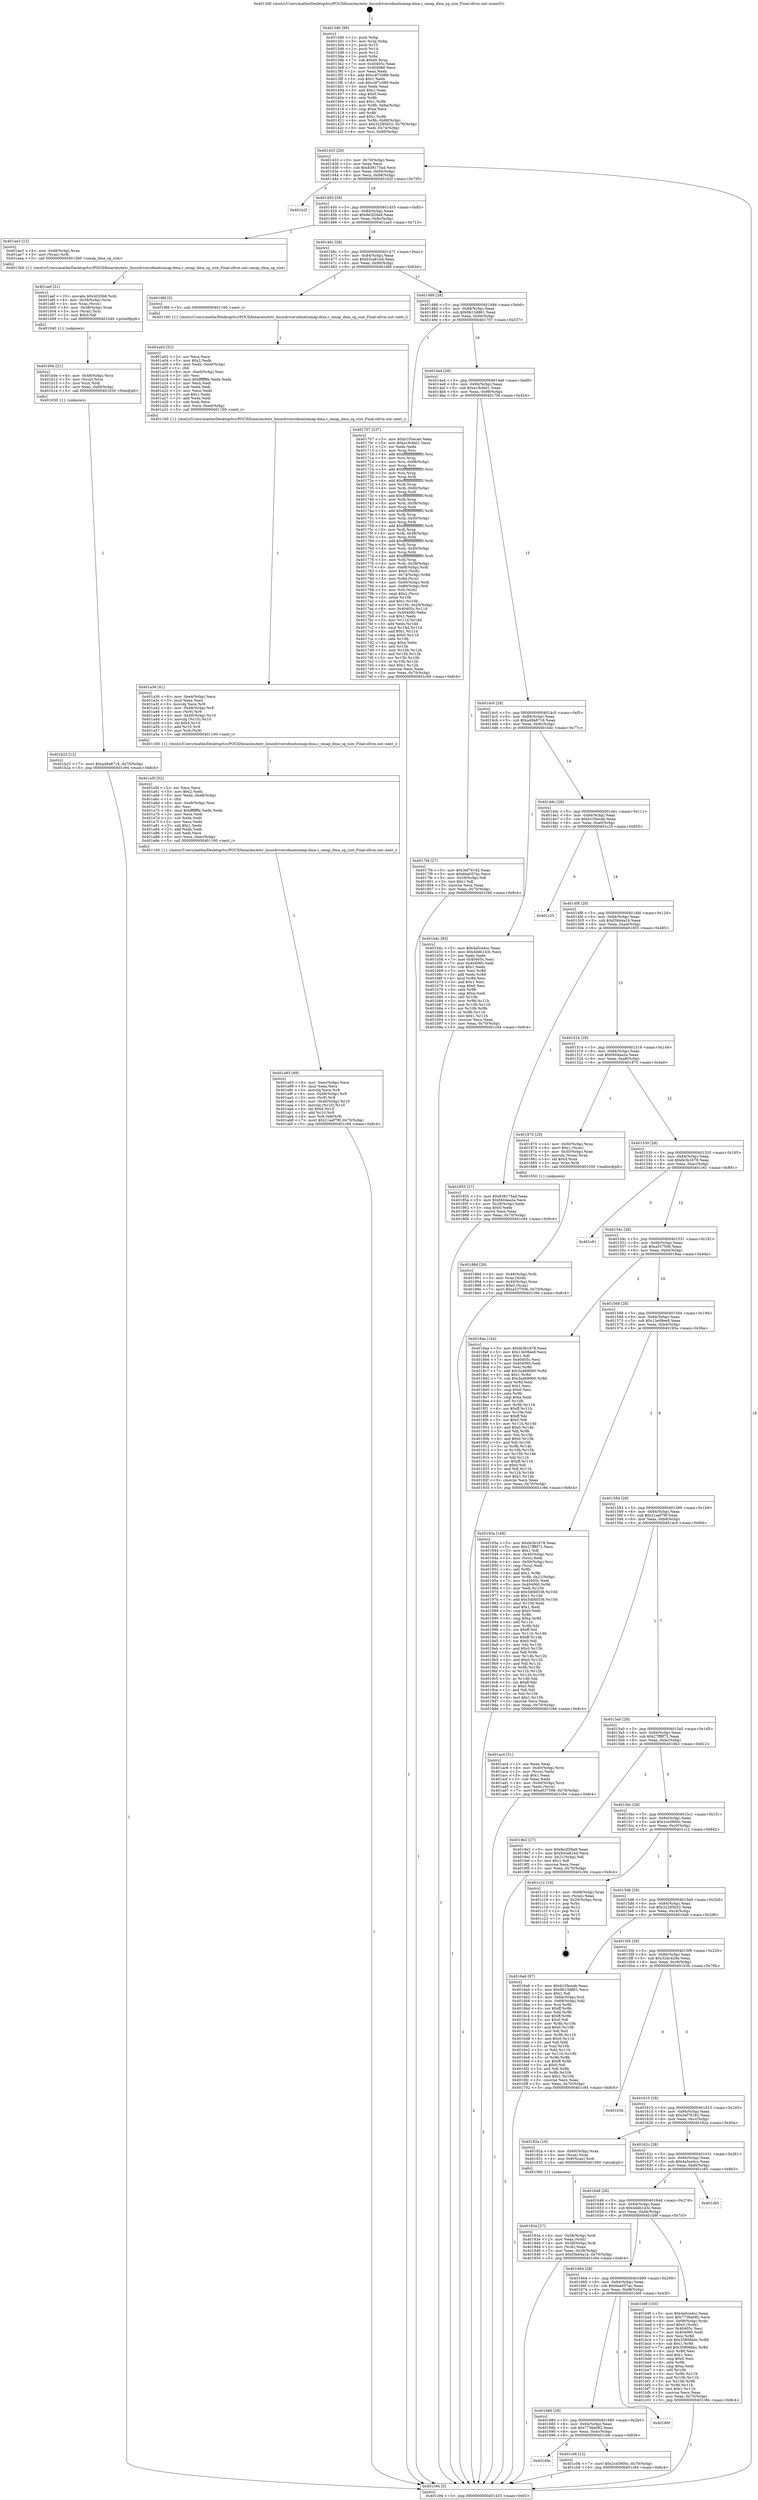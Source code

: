 digraph "0x4013d0" {
  label = "0x4013d0 (/mnt/c/Users/mathe/Desktop/tcc/POCII/binaries/extr_linuxdriversdmatiomap-dma.c_omap_dma_sg_size_Final-ollvm.out::main(0))"
  labelloc = "t"
  node[shape=record]

  Entry [label="",width=0.3,height=0.3,shape=circle,fillcolor=black,style=filled]
  "0x401433" [label="{
     0x401433 [29]\l
     | [instrs]\l
     &nbsp;&nbsp;0x401433 \<+3\>: mov -0x70(%rbp),%eax\l
     &nbsp;&nbsp;0x401436 \<+2\>: mov %eax,%ecx\l
     &nbsp;&nbsp;0x401438 \<+6\>: sub $0x838175ad,%ecx\l
     &nbsp;&nbsp;0x40143e \<+6\>: mov %eax,-0x84(%rbp)\l
     &nbsp;&nbsp;0x401444 \<+6\>: mov %ecx,-0x88(%rbp)\l
     &nbsp;&nbsp;0x40144a \<+6\>: je 0000000000401b2f \<main+0x75f\>\l
  }"]
  "0x401b2f" [label="{
     0x401b2f\l
  }", style=dashed]
  "0x401450" [label="{
     0x401450 [28]\l
     | [instrs]\l
     &nbsp;&nbsp;0x401450 \<+5\>: jmp 0000000000401455 \<main+0x85\>\l
     &nbsp;&nbsp;0x401455 \<+6\>: mov -0x84(%rbp),%eax\l
     &nbsp;&nbsp;0x40145b \<+5\>: sub $0x8e2f29a9,%eax\l
     &nbsp;&nbsp;0x401460 \<+6\>: mov %eax,-0x8c(%rbp)\l
     &nbsp;&nbsp;0x401466 \<+6\>: je 0000000000401ae3 \<main+0x713\>\l
  }"]
  Exit [label="",width=0.3,height=0.3,shape=circle,fillcolor=black,style=filled,peripheries=2]
  "0x401ae3" [label="{
     0x401ae3 [12]\l
     | [instrs]\l
     &nbsp;&nbsp;0x401ae3 \<+4\>: mov -0x48(%rbp),%rax\l
     &nbsp;&nbsp;0x401ae7 \<+3\>: mov (%rax),%rdi\l
     &nbsp;&nbsp;0x401aea \<+5\>: call 00000000004013b0 \<omap_dma_sg_size\>\l
     | [calls]\l
     &nbsp;&nbsp;0x4013b0 \{1\} (/mnt/c/Users/mathe/Desktop/tcc/POCII/binaries/extr_linuxdriversdmatiomap-dma.c_omap_dma_sg_size_Final-ollvm.out::omap_dma_sg_size)\l
  }"]
  "0x40146c" [label="{
     0x40146c [28]\l
     | [instrs]\l
     &nbsp;&nbsp;0x40146c \<+5\>: jmp 0000000000401471 \<main+0xa1\>\l
     &nbsp;&nbsp;0x401471 \<+6\>: mov -0x84(%rbp),%eax\l
     &nbsp;&nbsp;0x401477 \<+5\>: sub $0x93ca81bd,%eax\l
     &nbsp;&nbsp;0x40147c \<+6\>: mov %eax,-0x90(%rbp)\l
     &nbsp;&nbsp;0x401482 \<+6\>: je 00000000004019fd \<main+0x62d\>\l
  }"]
  "0x40169c" [label="{
     0x40169c\l
  }", style=dashed]
  "0x4019fd" [label="{
     0x4019fd [5]\l
     | [instrs]\l
     &nbsp;&nbsp;0x4019fd \<+5\>: call 0000000000401160 \<next_i\>\l
     | [calls]\l
     &nbsp;&nbsp;0x401160 \{1\} (/mnt/c/Users/mathe/Desktop/tcc/POCII/binaries/extr_linuxdriversdmatiomap-dma.c_omap_dma_sg_size_Final-ollvm.out::next_i)\l
  }"]
  "0x401488" [label="{
     0x401488 [28]\l
     | [instrs]\l
     &nbsp;&nbsp;0x401488 \<+5\>: jmp 000000000040148d \<main+0xbd\>\l
     &nbsp;&nbsp;0x40148d \<+6\>: mov -0x84(%rbp),%eax\l
     &nbsp;&nbsp;0x401493 \<+5\>: sub $0x9b13d861,%eax\l
     &nbsp;&nbsp;0x401498 \<+6\>: mov %eax,-0x94(%rbp)\l
     &nbsp;&nbsp;0x40149e \<+6\>: je 0000000000401707 \<main+0x337\>\l
  }"]
  "0x401c06" [label="{
     0x401c06 [12]\l
     | [instrs]\l
     &nbsp;&nbsp;0x401c06 \<+7\>: movl $0x2ce5900c,-0x70(%rbp)\l
     &nbsp;&nbsp;0x401c0d \<+5\>: jmp 0000000000401c94 \<main+0x8c4\>\l
  }"]
  "0x401707" [label="{
     0x401707 [237]\l
     | [instrs]\l
     &nbsp;&nbsp;0x401707 \<+5\>: mov $0xb105ecab,%eax\l
     &nbsp;&nbsp;0x40170c \<+5\>: mov $0xa19cfa01,%ecx\l
     &nbsp;&nbsp;0x401711 \<+2\>: xor %edx,%edx\l
     &nbsp;&nbsp;0x401713 \<+3\>: mov %rsp,%rsi\l
     &nbsp;&nbsp;0x401716 \<+4\>: add $0xfffffffffffffff0,%rsi\l
     &nbsp;&nbsp;0x40171a \<+3\>: mov %rsi,%rsp\l
     &nbsp;&nbsp;0x40171d \<+4\>: mov %rsi,-0x68(%rbp)\l
     &nbsp;&nbsp;0x401721 \<+3\>: mov %rsp,%rsi\l
     &nbsp;&nbsp;0x401724 \<+4\>: add $0xfffffffffffffff0,%rsi\l
     &nbsp;&nbsp;0x401728 \<+3\>: mov %rsi,%rsp\l
     &nbsp;&nbsp;0x40172b \<+3\>: mov %rsp,%rdi\l
     &nbsp;&nbsp;0x40172e \<+4\>: add $0xfffffffffffffff0,%rdi\l
     &nbsp;&nbsp;0x401732 \<+3\>: mov %rdi,%rsp\l
     &nbsp;&nbsp;0x401735 \<+4\>: mov %rdi,-0x60(%rbp)\l
     &nbsp;&nbsp;0x401739 \<+3\>: mov %rsp,%rdi\l
     &nbsp;&nbsp;0x40173c \<+4\>: add $0xfffffffffffffff0,%rdi\l
     &nbsp;&nbsp;0x401740 \<+3\>: mov %rdi,%rsp\l
     &nbsp;&nbsp;0x401743 \<+4\>: mov %rdi,-0x58(%rbp)\l
     &nbsp;&nbsp;0x401747 \<+3\>: mov %rsp,%rdi\l
     &nbsp;&nbsp;0x40174a \<+4\>: add $0xfffffffffffffff0,%rdi\l
     &nbsp;&nbsp;0x40174e \<+3\>: mov %rdi,%rsp\l
     &nbsp;&nbsp;0x401751 \<+4\>: mov %rdi,-0x50(%rbp)\l
     &nbsp;&nbsp;0x401755 \<+3\>: mov %rsp,%rdi\l
     &nbsp;&nbsp;0x401758 \<+4\>: add $0xfffffffffffffff0,%rdi\l
     &nbsp;&nbsp;0x40175c \<+3\>: mov %rdi,%rsp\l
     &nbsp;&nbsp;0x40175f \<+4\>: mov %rdi,-0x48(%rbp)\l
     &nbsp;&nbsp;0x401763 \<+3\>: mov %rsp,%rdi\l
     &nbsp;&nbsp;0x401766 \<+4\>: add $0xfffffffffffffff0,%rdi\l
     &nbsp;&nbsp;0x40176a \<+3\>: mov %rdi,%rsp\l
     &nbsp;&nbsp;0x40176d \<+4\>: mov %rdi,-0x40(%rbp)\l
     &nbsp;&nbsp;0x401771 \<+3\>: mov %rsp,%rdi\l
     &nbsp;&nbsp;0x401774 \<+4\>: add $0xfffffffffffffff0,%rdi\l
     &nbsp;&nbsp;0x401778 \<+3\>: mov %rdi,%rsp\l
     &nbsp;&nbsp;0x40177b \<+4\>: mov %rdi,-0x38(%rbp)\l
     &nbsp;&nbsp;0x40177f \<+4\>: mov -0x68(%rbp),%rdi\l
     &nbsp;&nbsp;0x401783 \<+6\>: movl $0x0,(%rdi)\l
     &nbsp;&nbsp;0x401789 \<+4\>: mov -0x74(%rbp),%r8d\l
     &nbsp;&nbsp;0x40178d \<+3\>: mov %r8d,(%rsi)\l
     &nbsp;&nbsp;0x401790 \<+4\>: mov -0x60(%rbp),%rdi\l
     &nbsp;&nbsp;0x401794 \<+4\>: mov -0x80(%rbp),%r9\l
     &nbsp;&nbsp;0x401798 \<+3\>: mov %r9,(%rdi)\l
     &nbsp;&nbsp;0x40179b \<+3\>: cmpl $0x2,(%rsi)\l
     &nbsp;&nbsp;0x40179e \<+4\>: setne %r10b\l
     &nbsp;&nbsp;0x4017a2 \<+4\>: and $0x1,%r10b\l
     &nbsp;&nbsp;0x4017a6 \<+4\>: mov %r10b,-0x29(%rbp)\l
     &nbsp;&nbsp;0x4017aa \<+8\>: mov 0x40405c,%r11d\l
     &nbsp;&nbsp;0x4017b2 \<+7\>: mov 0x404060,%ebx\l
     &nbsp;&nbsp;0x4017b9 \<+3\>: sub $0x1,%edx\l
     &nbsp;&nbsp;0x4017bc \<+3\>: mov %r11d,%r14d\l
     &nbsp;&nbsp;0x4017bf \<+3\>: add %edx,%r14d\l
     &nbsp;&nbsp;0x4017c2 \<+4\>: imul %r14d,%r11d\l
     &nbsp;&nbsp;0x4017c6 \<+4\>: and $0x1,%r11d\l
     &nbsp;&nbsp;0x4017ca \<+4\>: cmp $0x0,%r11d\l
     &nbsp;&nbsp;0x4017ce \<+4\>: sete %r10b\l
     &nbsp;&nbsp;0x4017d2 \<+3\>: cmp $0xa,%ebx\l
     &nbsp;&nbsp;0x4017d5 \<+4\>: setl %r15b\l
     &nbsp;&nbsp;0x4017d9 \<+3\>: mov %r10b,%r12b\l
     &nbsp;&nbsp;0x4017dc \<+3\>: and %r15b,%r12b\l
     &nbsp;&nbsp;0x4017df \<+3\>: xor %r15b,%r10b\l
     &nbsp;&nbsp;0x4017e2 \<+3\>: or %r10b,%r12b\l
     &nbsp;&nbsp;0x4017e5 \<+4\>: test $0x1,%r12b\l
     &nbsp;&nbsp;0x4017e9 \<+3\>: cmovne %ecx,%eax\l
     &nbsp;&nbsp;0x4017ec \<+3\>: mov %eax,-0x70(%rbp)\l
     &nbsp;&nbsp;0x4017ef \<+5\>: jmp 0000000000401c94 \<main+0x8c4\>\l
  }"]
  "0x4014a4" [label="{
     0x4014a4 [28]\l
     | [instrs]\l
     &nbsp;&nbsp;0x4014a4 \<+5\>: jmp 00000000004014a9 \<main+0xd9\>\l
     &nbsp;&nbsp;0x4014a9 \<+6\>: mov -0x84(%rbp),%eax\l
     &nbsp;&nbsp;0x4014af \<+5\>: sub $0xa19cfa01,%eax\l
     &nbsp;&nbsp;0x4014b4 \<+6\>: mov %eax,-0x98(%rbp)\l
     &nbsp;&nbsp;0x4014ba \<+6\>: je 00000000004017f4 \<main+0x424\>\l
  }"]
  "0x401680" [label="{
     0x401680 [28]\l
     | [instrs]\l
     &nbsp;&nbsp;0x401680 \<+5\>: jmp 0000000000401685 \<main+0x2b5\>\l
     &nbsp;&nbsp;0x401685 \<+6\>: mov -0x84(%rbp),%eax\l
     &nbsp;&nbsp;0x40168b \<+5\>: sub $0x7736a082,%eax\l
     &nbsp;&nbsp;0x401690 \<+6\>: mov %eax,-0xdc(%rbp)\l
     &nbsp;&nbsp;0x401696 \<+6\>: je 0000000000401c06 \<main+0x836\>\l
  }"]
  "0x4017f4" [label="{
     0x4017f4 [27]\l
     | [instrs]\l
     &nbsp;&nbsp;0x4017f4 \<+5\>: mov $0x3ef76182,%eax\l
     &nbsp;&nbsp;0x4017f9 \<+5\>: mov $0x6ea057ac,%ecx\l
     &nbsp;&nbsp;0x4017fe \<+3\>: mov -0x29(%rbp),%dl\l
     &nbsp;&nbsp;0x401801 \<+3\>: test $0x1,%dl\l
     &nbsp;&nbsp;0x401804 \<+3\>: cmovne %ecx,%eax\l
     &nbsp;&nbsp;0x401807 \<+3\>: mov %eax,-0x70(%rbp)\l
     &nbsp;&nbsp;0x40180a \<+5\>: jmp 0000000000401c94 \<main+0x8c4\>\l
  }"]
  "0x4014c0" [label="{
     0x4014c0 [28]\l
     | [instrs]\l
     &nbsp;&nbsp;0x4014c0 \<+5\>: jmp 00000000004014c5 \<main+0xf5\>\l
     &nbsp;&nbsp;0x4014c5 \<+6\>: mov -0x84(%rbp),%eax\l
     &nbsp;&nbsp;0x4014cb \<+5\>: sub $0xa49a8716,%eax\l
     &nbsp;&nbsp;0x4014d0 \<+6\>: mov %eax,-0x9c(%rbp)\l
     &nbsp;&nbsp;0x4014d6 \<+6\>: je 0000000000401b4c \<main+0x77c\>\l
  }"]
  "0x40180f" [label="{
     0x40180f\l
  }", style=dashed]
  "0x401b4c" [label="{
     0x401b4c [83]\l
     | [instrs]\l
     &nbsp;&nbsp;0x401b4c \<+5\>: mov $0x4a5ce4cc,%eax\l
     &nbsp;&nbsp;0x401b51 \<+5\>: mov $0x4ddb143c,%ecx\l
     &nbsp;&nbsp;0x401b56 \<+2\>: xor %edx,%edx\l
     &nbsp;&nbsp;0x401b58 \<+7\>: mov 0x40405c,%esi\l
     &nbsp;&nbsp;0x401b5f \<+7\>: mov 0x404060,%edi\l
     &nbsp;&nbsp;0x401b66 \<+3\>: sub $0x1,%edx\l
     &nbsp;&nbsp;0x401b69 \<+3\>: mov %esi,%r8d\l
     &nbsp;&nbsp;0x401b6c \<+3\>: add %edx,%r8d\l
     &nbsp;&nbsp;0x401b6f \<+4\>: imul %r8d,%esi\l
     &nbsp;&nbsp;0x401b73 \<+3\>: and $0x1,%esi\l
     &nbsp;&nbsp;0x401b76 \<+3\>: cmp $0x0,%esi\l
     &nbsp;&nbsp;0x401b79 \<+4\>: sete %r9b\l
     &nbsp;&nbsp;0x401b7d \<+3\>: cmp $0xa,%edi\l
     &nbsp;&nbsp;0x401b80 \<+4\>: setl %r10b\l
     &nbsp;&nbsp;0x401b84 \<+3\>: mov %r9b,%r11b\l
     &nbsp;&nbsp;0x401b87 \<+3\>: and %r10b,%r11b\l
     &nbsp;&nbsp;0x401b8a \<+3\>: xor %r10b,%r9b\l
     &nbsp;&nbsp;0x401b8d \<+3\>: or %r9b,%r11b\l
     &nbsp;&nbsp;0x401b90 \<+4\>: test $0x1,%r11b\l
     &nbsp;&nbsp;0x401b94 \<+3\>: cmovne %ecx,%eax\l
     &nbsp;&nbsp;0x401b97 \<+3\>: mov %eax,-0x70(%rbp)\l
     &nbsp;&nbsp;0x401b9a \<+5\>: jmp 0000000000401c94 \<main+0x8c4\>\l
  }"]
  "0x4014dc" [label="{
     0x4014dc [28]\l
     | [instrs]\l
     &nbsp;&nbsp;0x4014dc \<+5\>: jmp 00000000004014e1 \<main+0x111\>\l
     &nbsp;&nbsp;0x4014e1 \<+6\>: mov -0x84(%rbp),%eax\l
     &nbsp;&nbsp;0x4014e7 \<+5\>: sub $0xb105ecab,%eax\l
     &nbsp;&nbsp;0x4014ec \<+6\>: mov %eax,-0xa0(%rbp)\l
     &nbsp;&nbsp;0x4014f2 \<+6\>: je 0000000000401c25 \<main+0x855\>\l
  }"]
  "0x401664" [label="{
     0x401664 [28]\l
     | [instrs]\l
     &nbsp;&nbsp;0x401664 \<+5\>: jmp 0000000000401669 \<main+0x299\>\l
     &nbsp;&nbsp;0x401669 \<+6\>: mov -0x84(%rbp),%eax\l
     &nbsp;&nbsp;0x40166f \<+5\>: sub $0x6ea057ac,%eax\l
     &nbsp;&nbsp;0x401674 \<+6\>: mov %eax,-0xd8(%rbp)\l
     &nbsp;&nbsp;0x40167a \<+6\>: je 000000000040180f \<main+0x43f\>\l
  }"]
  "0x401c25" [label="{
     0x401c25\l
  }", style=dashed]
  "0x4014f8" [label="{
     0x4014f8 [28]\l
     | [instrs]\l
     &nbsp;&nbsp;0x4014f8 \<+5\>: jmp 00000000004014fd \<main+0x12d\>\l
     &nbsp;&nbsp;0x4014fd \<+6\>: mov -0x84(%rbp),%eax\l
     &nbsp;&nbsp;0x401503 \<+5\>: sub $0xf3bb4a1b,%eax\l
     &nbsp;&nbsp;0x401508 \<+6\>: mov %eax,-0xa4(%rbp)\l
     &nbsp;&nbsp;0x40150e \<+6\>: je 0000000000401855 \<main+0x485\>\l
  }"]
  "0x401b9f" [label="{
     0x401b9f [103]\l
     | [instrs]\l
     &nbsp;&nbsp;0x401b9f \<+5\>: mov $0x4a5ce4cc,%eax\l
     &nbsp;&nbsp;0x401ba4 \<+5\>: mov $0x7736a082,%ecx\l
     &nbsp;&nbsp;0x401ba9 \<+4\>: mov -0x68(%rbp),%rdx\l
     &nbsp;&nbsp;0x401bad \<+6\>: movl $0x0,(%rdx)\l
     &nbsp;&nbsp;0x401bb3 \<+7\>: mov 0x40405c,%esi\l
     &nbsp;&nbsp;0x401bba \<+7\>: mov 0x404060,%edi\l
     &nbsp;&nbsp;0x401bc1 \<+3\>: mov %esi,%r8d\l
     &nbsp;&nbsp;0x401bc4 \<+7\>: sub $0x35806bbc,%r8d\l
     &nbsp;&nbsp;0x401bcb \<+4\>: sub $0x1,%r8d\l
     &nbsp;&nbsp;0x401bcf \<+7\>: add $0x35806bbc,%r8d\l
     &nbsp;&nbsp;0x401bd6 \<+4\>: imul %r8d,%esi\l
     &nbsp;&nbsp;0x401bda \<+3\>: and $0x1,%esi\l
     &nbsp;&nbsp;0x401bdd \<+3\>: cmp $0x0,%esi\l
     &nbsp;&nbsp;0x401be0 \<+4\>: sete %r9b\l
     &nbsp;&nbsp;0x401be4 \<+3\>: cmp $0xa,%edi\l
     &nbsp;&nbsp;0x401be7 \<+4\>: setl %r10b\l
     &nbsp;&nbsp;0x401beb \<+3\>: mov %r9b,%r11b\l
     &nbsp;&nbsp;0x401bee \<+3\>: and %r10b,%r11b\l
     &nbsp;&nbsp;0x401bf1 \<+3\>: xor %r10b,%r9b\l
     &nbsp;&nbsp;0x401bf4 \<+3\>: or %r9b,%r11b\l
     &nbsp;&nbsp;0x401bf7 \<+4\>: test $0x1,%r11b\l
     &nbsp;&nbsp;0x401bfb \<+3\>: cmovne %ecx,%eax\l
     &nbsp;&nbsp;0x401bfe \<+3\>: mov %eax,-0x70(%rbp)\l
     &nbsp;&nbsp;0x401c01 \<+5\>: jmp 0000000000401c94 \<main+0x8c4\>\l
  }"]
  "0x401855" [label="{
     0x401855 [27]\l
     | [instrs]\l
     &nbsp;&nbsp;0x401855 \<+5\>: mov $0x838175ad,%eax\l
     &nbsp;&nbsp;0x40185a \<+5\>: mov $0xf404ea2a,%ecx\l
     &nbsp;&nbsp;0x40185f \<+3\>: mov -0x28(%rbp),%edx\l
     &nbsp;&nbsp;0x401862 \<+3\>: cmp $0x0,%edx\l
     &nbsp;&nbsp;0x401865 \<+3\>: cmove %ecx,%eax\l
     &nbsp;&nbsp;0x401868 \<+3\>: mov %eax,-0x70(%rbp)\l
     &nbsp;&nbsp;0x40186b \<+5\>: jmp 0000000000401c94 \<main+0x8c4\>\l
  }"]
  "0x401514" [label="{
     0x401514 [28]\l
     | [instrs]\l
     &nbsp;&nbsp;0x401514 \<+5\>: jmp 0000000000401519 \<main+0x149\>\l
     &nbsp;&nbsp;0x401519 \<+6\>: mov -0x84(%rbp),%eax\l
     &nbsp;&nbsp;0x40151f \<+5\>: sub $0xf404ea2a,%eax\l
     &nbsp;&nbsp;0x401524 \<+6\>: mov %eax,-0xa8(%rbp)\l
     &nbsp;&nbsp;0x40152a \<+6\>: je 0000000000401870 \<main+0x4a0\>\l
  }"]
  "0x401648" [label="{
     0x401648 [28]\l
     | [instrs]\l
     &nbsp;&nbsp;0x401648 \<+5\>: jmp 000000000040164d \<main+0x27d\>\l
     &nbsp;&nbsp;0x40164d \<+6\>: mov -0x84(%rbp),%eax\l
     &nbsp;&nbsp;0x401653 \<+5\>: sub $0x4ddb143c,%eax\l
     &nbsp;&nbsp;0x401658 \<+6\>: mov %eax,-0xd4(%rbp)\l
     &nbsp;&nbsp;0x40165e \<+6\>: je 0000000000401b9f \<main+0x7cf\>\l
  }"]
  "0x401870" [label="{
     0x401870 [29]\l
     | [instrs]\l
     &nbsp;&nbsp;0x401870 \<+4\>: mov -0x50(%rbp),%rax\l
     &nbsp;&nbsp;0x401874 \<+6\>: movl $0x1,(%rax)\l
     &nbsp;&nbsp;0x40187a \<+4\>: mov -0x50(%rbp),%rax\l
     &nbsp;&nbsp;0x40187e \<+3\>: movslq (%rax),%rax\l
     &nbsp;&nbsp;0x401881 \<+4\>: shl $0x4,%rax\l
     &nbsp;&nbsp;0x401885 \<+3\>: mov %rax,%rdi\l
     &nbsp;&nbsp;0x401888 \<+5\>: call 0000000000401050 \<malloc@plt\>\l
     | [calls]\l
     &nbsp;&nbsp;0x401050 \{1\} (unknown)\l
  }"]
  "0x401530" [label="{
     0x401530 [28]\l
     | [instrs]\l
     &nbsp;&nbsp;0x401530 \<+5\>: jmp 0000000000401535 \<main+0x165\>\l
     &nbsp;&nbsp;0x401535 \<+6\>: mov -0x84(%rbp),%eax\l
     &nbsp;&nbsp;0x40153b \<+5\>: sub $0xfe3b1678,%eax\l
     &nbsp;&nbsp;0x401540 \<+6\>: mov %eax,-0xac(%rbp)\l
     &nbsp;&nbsp;0x401546 \<+6\>: je 0000000000401c61 \<main+0x891\>\l
  }"]
  "0x401c83" [label="{
     0x401c83\l
  }", style=dashed]
  "0x401c61" [label="{
     0x401c61\l
  }", style=dashed]
  "0x40154c" [label="{
     0x40154c [28]\l
     | [instrs]\l
     &nbsp;&nbsp;0x40154c \<+5\>: jmp 0000000000401551 \<main+0x181\>\l
     &nbsp;&nbsp;0x401551 \<+6\>: mov -0x84(%rbp),%eax\l
     &nbsp;&nbsp;0x401557 \<+5\>: sub $0xa537506,%eax\l
     &nbsp;&nbsp;0x40155c \<+6\>: mov %eax,-0xb0(%rbp)\l
     &nbsp;&nbsp;0x401562 \<+6\>: je 00000000004018aa \<main+0x4da\>\l
  }"]
  "0x401b23" [label="{
     0x401b23 [12]\l
     | [instrs]\l
     &nbsp;&nbsp;0x401b23 \<+7\>: movl $0xa49a8716,-0x70(%rbp)\l
     &nbsp;&nbsp;0x401b2a \<+5\>: jmp 0000000000401c94 \<main+0x8c4\>\l
  }"]
  "0x4018aa" [label="{
     0x4018aa [144]\l
     | [instrs]\l
     &nbsp;&nbsp;0x4018aa \<+5\>: mov $0xfe3b1678,%eax\l
     &nbsp;&nbsp;0x4018af \<+5\>: mov $0x13e08ee8,%ecx\l
     &nbsp;&nbsp;0x4018b4 \<+2\>: mov $0x1,%dl\l
     &nbsp;&nbsp;0x4018b6 \<+7\>: mov 0x40405c,%esi\l
     &nbsp;&nbsp;0x4018bd \<+7\>: mov 0x404060,%edi\l
     &nbsp;&nbsp;0x4018c4 \<+3\>: mov %esi,%r8d\l
     &nbsp;&nbsp;0x4018c7 \<+7\>: add $0x3a469060,%r8d\l
     &nbsp;&nbsp;0x4018ce \<+4\>: sub $0x1,%r8d\l
     &nbsp;&nbsp;0x4018d2 \<+7\>: sub $0x3a469060,%r8d\l
     &nbsp;&nbsp;0x4018d9 \<+4\>: imul %r8d,%esi\l
     &nbsp;&nbsp;0x4018dd \<+3\>: and $0x1,%esi\l
     &nbsp;&nbsp;0x4018e0 \<+3\>: cmp $0x0,%esi\l
     &nbsp;&nbsp;0x4018e3 \<+4\>: sete %r9b\l
     &nbsp;&nbsp;0x4018e7 \<+3\>: cmp $0xa,%edi\l
     &nbsp;&nbsp;0x4018ea \<+4\>: setl %r10b\l
     &nbsp;&nbsp;0x4018ee \<+3\>: mov %r9b,%r11b\l
     &nbsp;&nbsp;0x4018f1 \<+4\>: xor $0xff,%r11b\l
     &nbsp;&nbsp;0x4018f5 \<+3\>: mov %r10b,%bl\l
     &nbsp;&nbsp;0x4018f8 \<+3\>: xor $0xff,%bl\l
     &nbsp;&nbsp;0x4018fb \<+3\>: xor $0x0,%dl\l
     &nbsp;&nbsp;0x4018fe \<+3\>: mov %r11b,%r14b\l
     &nbsp;&nbsp;0x401901 \<+4\>: and $0x0,%r14b\l
     &nbsp;&nbsp;0x401905 \<+3\>: and %dl,%r9b\l
     &nbsp;&nbsp;0x401908 \<+3\>: mov %bl,%r15b\l
     &nbsp;&nbsp;0x40190b \<+4\>: and $0x0,%r15b\l
     &nbsp;&nbsp;0x40190f \<+3\>: and %dl,%r10b\l
     &nbsp;&nbsp;0x401912 \<+3\>: or %r9b,%r14b\l
     &nbsp;&nbsp;0x401915 \<+3\>: or %r10b,%r15b\l
     &nbsp;&nbsp;0x401918 \<+3\>: xor %r15b,%r14b\l
     &nbsp;&nbsp;0x40191b \<+3\>: or %bl,%r11b\l
     &nbsp;&nbsp;0x40191e \<+4\>: xor $0xff,%r11b\l
     &nbsp;&nbsp;0x401922 \<+3\>: or $0x0,%dl\l
     &nbsp;&nbsp;0x401925 \<+3\>: and %dl,%r11b\l
     &nbsp;&nbsp;0x401928 \<+3\>: or %r11b,%r14b\l
     &nbsp;&nbsp;0x40192b \<+4\>: test $0x1,%r14b\l
     &nbsp;&nbsp;0x40192f \<+3\>: cmovne %ecx,%eax\l
     &nbsp;&nbsp;0x401932 \<+3\>: mov %eax,-0x70(%rbp)\l
     &nbsp;&nbsp;0x401935 \<+5\>: jmp 0000000000401c94 \<main+0x8c4\>\l
  }"]
  "0x401568" [label="{
     0x401568 [28]\l
     | [instrs]\l
     &nbsp;&nbsp;0x401568 \<+5\>: jmp 000000000040156d \<main+0x19d\>\l
     &nbsp;&nbsp;0x40156d \<+6\>: mov -0x84(%rbp),%eax\l
     &nbsp;&nbsp;0x401573 \<+5\>: sub $0x13e08ee8,%eax\l
     &nbsp;&nbsp;0x401578 \<+6\>: mov %eax,-0xb4(%rbp)\l
     &nbsp;&nbsp;0x40157e \<+6\>: je 000000000040193a \<main+0x56a\>\l
  }"]
  "0x401b0e" [label="{
     0x401b0e [21]\l
     | [instrs]\l
     &nbsp;&nbsp;0x401b0e \<+4\>: mov -0x48(%rbp),%rcx\l
     &nbsp;&nbsp;0x401b12 \<+3\>: mov (%rcx),%rcx\l
     &nbsp;&nbsp;0x401b15 \<+3\>: mov %rcx,%rdi\l
     &nbsp;&nbsp;0x401b18 \<+6\>: mov %eax,-0xf0(%rbp)\l
     &nbsp;&nbsp;0x401b1e \<+5\>: call 0000000000401030 \<free@plt\>\l
     | [calls]\l
     &nbsp;&nbsp;0x401030 \{1\} (unknown)\l
  }"]
  "0x40193a" [label="{
     0x40193a [168]\l
     | [instrs]\l
     &nbsp;&nbsp;0x40193a \<+5\>: mov $0xfe3b1678,%eax\l
     &nbsp;&nbsp;0x40193f \<+5\>: mov $0x27ff8f72,%ecx\l
     &nbsp;&nbsp;0x401944 \<+2\>: mov $0x1,%dl\l
     &nbsp;&nbsp;0x401946 \<+4\>: mov -0x40(%rbp),%rsi\l
     &nbsp;&nbsp;0x40194a \<+2\>: mov (%rsi),%edi\l
     &nbsp;&nbsp;0x40194c \<+4\>: mov -0x50(%rbp),%rsi\l
     &nbsp;&nbsp;0x401950 \<+2\>: cmp (%rsi),%edi\l
     &nbsp;&nbsp;0x401952 \<+4\>: setl %r8b\l
     &nbsp;&nbsp;0x401956 \<+4\>: and $0x1,%r8b\l
     &nbsp;&nbsp;0x40195a \<+4\>: mov %r8b,-0x21(%rbp)\l
     &nbsp;&nbsp;0x40195e \<+7\>: mov 0x40405c,%edi\l
     &nbsp;&nbsp;0x401965 \<+8\>: mov 0x404060,%r9d\l
     &nbsp;&nbsp;0x40196d \<+3\>: mov %edi,%r10d\l
     &nbsp;&nbsp;0x401970 \<+7\>: sub $0x5d0bf336,%r10d\l
     &nbsp;&nbsp;0x401977 \<+4\>: sub $0x1,%r10d\l
     &nbsp;&nbsp;0x40197b \<+7\>: add $0x5d0bf336,%r10d\l
     &nbsp;&nbsp;0x401982 \<+4\>: imul %r10d,%edi\l
     &nbsp;&nbsp;0x401986 \<+3\>: and $0x1,%edi\l
     &nbsp;&nbsp;0x401989 \<+3\>: cmp $0x0,%edi\l
     &nbsp;&nbsp;0x40198c \<+4\>: sete %r8b\l
     &nbsp;&nbsp;0x401990 \<+4\>: cmp $0xa,%r9d\l
     &nbsp;&nbsp;0x401994 \<+4\>: setl %r11b\l
     &nbsp;&nbsp;0x401998 \<+3\>: mov %r8b,%bl\l
     &nbsp;&nbsp;0x40199b \<+3\>: xor $0xff,%bl\l
     &nbsp;&nbsp;0x40199e \<+3\>: mov %r11b,%r14b\l
     &nbsp;&nbsp;0x4019a1 \<+4\>: xor $0xff,%r14b\l
     &nbsp;&nbsp;0x4019a5 \<+3\>: xor $0x0,%dl\l
     &nbsp;&nbsp;0x4019a8 \<+3\>: mov %bl,%r15b\l
     &nbsp;&nbsp;0x4019ab \<+4\>: and $0x0,%r15b\l
     &nbsp;&nbsp;0x4019af \<+3\>: and %dl,%r8b\l
     &nbsp;&nbsp;0x4019b2 \<+3\>: mov %r14b,%r12b\l
     &nbsp;&nbsp;0x4019b5 \<+4\>: and $0x0,%r12b\l
     &nbsp;&nbsp;0x4019b9 \<+3\>: and %dl,%r11b\l
     &nbsp;&nbsp;0x4019bc \<+3\>: or %r8b,%r15b\l
     &nbsp;&nbsp;0x4019bf \<+3\>: or %r11b,%r12b\l
     &nbsp;&nbsp;0x4019c2 \<+3\>: xor %r12b,%r15b\l
     &nbsp;&nbsp;0x4019c5 \<+3\>: or %r14b,%bl\l
     &nbsp;&nbsp;0x4019c8 \<+3\>: xor $0xff,%bl\l
     &nbsp;&nbsp;0x4019cb \<+3\>: or $0x0,%dl\l
     &nbsp;&nbsp;0x4019ce \<+2\>: and %dl,%bl\l
     &nbsp;&nbsp;0x4019d0 \<+3\>: or %bl,%r15b\l
     &nbsp;&nbsp;0x4019d3 \<+4\>: test $0x1,%r15b\l
     &nbsp;&nbsp;0x4019d7 \<+3\>: cmovne %ecx,%eax\l
     &nbsp;&nbsp;0x4019da \<+3\>: mov %eax,-0x70(%rbp)\l
     &nbsp;&nbsp;0x4019dd \<+5\>: jmp 0000000000401c94 \<main+0x8c4\>\l
  }"]
  "0x401584" [label="{
     0x401584 [28]\l
     | [instrs]\l
     &nbsp;&nbsp;0x401584 \<+5\>: jmp 0000000000401589 \<main+0x1b9\>\l
     &nbsp;&nbsp;0x401589 \<+6\>: mov -0x84(%rbp),%eax\l
     &nbsp;&nbsp;0x40158f \<+5\>: sub $0x21aef79f,%eax\l
     &nbsp;&nbsp;0x401594 \<+6\>: mov %eax,-0xb8(%rbp)\l
     &nbsp;&nbsp;0x40159a \<+6\>: je 0000000000401ac4 \<main+0x6f4\>\l
  }"]
  "0x401aef" [label="{
     0x401aef [31]\l
     | [instrs]\l
     &nbsp;&nbsp;0x401aef \<+10\>: movabs $0x4020b6,%rdi\l
     &nbsp;&nbsp;0x401af9 \<+4\>: mov -0x38(%rbp),%rcx\l
     &nbsp;&nbsp;0x401afd \<+3\>: mov %rax,(%rcx)\l
     &nbsp;&nbsp;0x401b00 \<+4\>: mov -0x38(%rbp),%rax\l
     &nbsp;&nbsp;0x401b04 \<+3\>: mov (%rax),%rsi\l
     &nbsp;&nbsp;0x401b07 \<+2\>: mov $0x0,%al\l
     &nbsp;&nbsp;0x401b09 \<+5\>: call 0000000000401040 \<printf@plt\>\l
     | [calls]\l
     &nbsp;&nbsp;0x401040 \{1\} (unknown)\l
  }"]
  "0x401ac4" [label="{
     0x401ac4 [31]\l
     | [instrs]\l
     &nbsp;&nbsp;0x401ac4 \<+2\>: xor %eax,%eax\l
     &nbsp;&nbsp;0x401ac6 \<+4\>: mov -0x40(%rbp),%rcx\l
     &nbsp;&nbsp;0x401aca \<+2\>: mov (%rcx),%edx\l
     &nbsp;&nbsp;0x401acc \<+3\>: sub $0x1,%eax\l
     &nbsp;&nbsp;0x401acf \<+2\>: sub %eax,%edx\l
     &nbsp;&nbsp;0x401ad1 \<+4\>: mov -0x40(%rbp),%rcx\l
     &nbsp;&nbsp;0x401ad5 \<+2\>: mov %edx,(%rcx)\l
     &nbsp;&nbsp;0x401ad7 \<+7\>: movl $0xa537506,-0x70(%rbp)\l
     &nbsp;&nbsp;0x401ade \<+5\>: jmp 0000000000401c94 \<main+0x8c4\>\l
  }"]
  "0x4015a0" [label="{
     0x4015a0 [28]\l
     | [instrs]\l
     &nbsp;&nbsp;0x4015a0 \<+5\>: jmp 00000000004015a5 \<main+0x1d5\>\l
     &nbsp;&nbsp;0x4015a5 \<+6\>: mov -0x84(%rbp),%eax\l
     &nbsp;&nbsp;0x4015ab \<+5\>: sub $0x27ff8f72,%eax\l
     &nbsp;&nbsp;0x4015b0 \<+6\>: mov %eax,-0xbc(%rbp)\l
     &nbsp;&nbsp;0x4015b6 \<+6\>: je 00000000004019e2 \<main+0x612\>\l
  }"]
  "0x401a93" [label="{
     0x401a93 [49]\l
     | [instrs]\l
     &nbsp;&nbsp;0x401a93 \<+6\>: mov -0xec(%rbp),%ecx\l
     &nbsp;&nbsp;0x401a99 \<+3\>: imul %eax,%ecx\l
     &nbsp;&nbsp;0x401a9c \<+3\>: movslq %ecx,%r8\l
     &nbsp;&nbsp;0x401a9f \<+4\>: mov -0x48(%rbp),%r9\l
     &nbsp;&nbsp;0x401aa3 \<+3\>: mov (%r9),%r9\l
     &nbsp;&nbsp;0x401aa6 \<+4\>: mov -0x40(%rbp),%r10\l
     &nbsp;&nbsp;0x401aaa \<+3\>: movslq (%r10),%r10\l
     &nbsp;&nbsp;0x401aad \<+4\>: shl $0x4,%r10\l
     &nbsp;&nbsp;0x401ab1 \<+3\>: add %r10,%r9\l
     &nbsp;&nbsp;0x401ab4 \<+4\>: mov %r8,0x8(%r9)\l
     &nbsp;&nbsp;0x401ab8 \<+7\>: movl $0x21aef79f,-0x70(%rbp)\l
     &nbsp;&nbsp;0x401abf \<+5\>: jmp 0000000000401c94 \<main+0x8c4\>\l
  }"]
  "0x4019e2" [label="{
     0x4019e2 [27]\l
     | [instrs]\l
     &nbsp;&nbsp;0x4019e2 \<+5\>: mov $0x8e2f29a9,%eax\l
     &nbsp;&nbsp;0x4019e7 \<+5\>: mov $0x93ca81bd,%ecx\l
     &nbsp;&nbsp;0x4019ec \<+3\>: mov -0x21(%rbp),%dl\l
     &nbsp;&nbsp;0x4019ef \<+3\>: test $0x1,%dl\l
     &nbsp;&nbsp;0x4019f2 \<+3\>: cmovne %ecx,%eax\l
     &nbsp;&nbsp;0x4019f5 \<+3\>: mov %eax,-0x70(%rbp)\l
     &nbsp;&nbsp;0x4019f8 \<+5\>: jmp 0000000000401c94 \<main+0x8c4\>\l
  }"]
  "0x4015bc" [label="{
     0x4015bc [28]\l
     | [instrs]\l
     &nbsp;&nbsp;0x4015bc \<+5\>: jmp 00000000004015c1 \<main+0x1f1\>\l
     &nbsp;&nbsp;0x4015c1 \<+6\>: mov -0x84(%rbp),%eax\l
     &nbsp;&nbsp;0x4015c7 \<+5\>: sub $0x2ce5900c,%eax\l
     &nbsp;&nbsp;0x4015cc \<+6\>: mov %eax,-0xc0(%rbp)\l
     &nbsp;&nbsp;0x4015d2 \<+6\>: je 0000000000401c12 \<main+0x842\>\l
  }"]
  "0x401a5f" [label="{
     0x401a5f [52]\l
     | [instrs]\l
     &nbsp;&nbsp;0x401a5f \<+2\>: xor %ecx,%ecx\l
     &nbsp;&nbsp;0x401a61 \<+5\>: mov $0x2,%edx\l
     &nbsp;&nbsp;0x401a66 \<+6\>: mov %edx,-0xe8(%rbp)\l
     &nbsp;&nbsp;0x401a6c \<+1\>: cltd\l
     &nbsp;&nbsp;0x401a6d \<+6\>: mov -0xe8(%rbp),%esi\l
     &nbsp;&nbsp;0x401a73 \<+2\>: idiv %esi\l
     &nbsp;&nbsp;0x401a75 \<+6\>: imul $0xfffffffe,%edx,%edx\l
     &nbsp;&nbsp;0x401a7b \<+2\>: mov %ecx,%edi\l
     &nbsp;&nbsp;0x401a7d \<+2\>: sub %edx,%edi\l
     &nbsp;&nbsp;0x401a7f \<+2\>: mov %ecx,%edx\l
     &nbsp;&nbsp;0x401a81 \<+3\>: sub $0x1,%edx\l
     &nbsp;&nbsp;0x401a84 \<+2\>: add %edx,%edi\l
     &nbsp;&nbsp;0x401a86 \<+2\>: sub %edi,%ecx\l
     &nbsp;&nbsp;0x401a88 \<+6\>: mov %ecx,-0xec(%rbp)\l
     &nbsp;&nbsp;0x401a8e \<+5\>: call 0000000000401160 \<next_i\>\l
     | [calls]\l
     &nbsp;&nbsp;0x401160 \{1\} (/mnt/c/Users/mathe/Desktop/tcc/POCII/binaries/extr_linuxdriversdmatiomap-dma.c_omap_dma_sg_size_Final-ollvm.out::next_i)\l
  }"]
  "0x401c12" [label="{
     0x401c12 [19]\l
     | [instrs]\l
     &nbsp;&nbsp;0x401c12 \<+4\>: mov -0x68(%rbp),%rax\l
     &nbsp;&nbsp;0x401c16 \<+2\>: mov (%rax),%eax\l
     &nbsp;&nbsp;0x401c18 \<+4\>: lea -0x20(%rbp),%rsp\l
     &nbsp;&nbsp;0x401c1c \<+1\>: pop %rbx\l
     &nbsp;&nbsp;0x401c1d \<+2\>: pop %r12\l
     &nbsp;&nbsp;0x401c1f \<+2\>: pop %r14\l
     &nbsp;&nbsp;0x401c21 \<+2\>: pop %r15\l
     &nbsp;&nbsp;0x401c23 \<+1\>: pop %rbp\l
     &nbsp;&nbsp;0x401c24 \<+1\>: ret\l
  }"]
  "0x4015d8" [label="{
     0x4015d8 [28]\l
     | [instrs]\l
     &nbsp;&nbsp;0x4015d8 \<+5\>: jmp 00000000004015dd \<main+0x20d\>\l
     &nbsp;&nbsp;0x4015dd \<+6\>: mov -0x84(%rbp),%eax\l
     &nbsp;&nbsp;0x4015e3 \<+5\>: sub $0x32285b52,%eax\l
     &nbsp;&nbsp;0x4015e8 \<+6\>: mov %eax,-0xc4(%rbp)\l
     &nbsp;&nbsp;0x4015ee \<+6\>: je 00000000004016a6 \<main+0x2d6\>\l
  }"]
  "0x401a36" [label="{
     0x401a36 [41]\l
     | [instrs]\l
     &nbsp;&nbsp;0x401a36 \<+6\>: mov -0xe4(%rbp),%ecx\l
     &nbsp;&nbsp;0x401a3c \<+3\>: imul %eax,%ecx\l
     &nbsp;&nbsp;0x401a3f \<+3\>: movslq %ecx,%r8\l
     &nbsp;&nbsp;0x401a42 \<+4\>: mov -0x48(%rbp),%r9\l
     &nbsp;&nbsp;0x401a46 \<+3\>: mov (%r9),%r9\l
     &nbsp;&nbsp;0x401a49 \<+4\>: mov -0x40(%rbp),%r10\l
     &nbsp;&nbsp;0x401a4d \<+3\>: movslq (%r10),%r10\l
     &nbsp;&nbsp;0x401a50 \<+4\>: shl $0x4,%r10\l
     &nbsp;&nbsp;0x401a54 \<+3\>: add %r10,%r9\l
     &nbsp;&nbsp;0x401a57 \<+3\>: mov %r8,(%r9)\l
     &nbsp;&nbsp;0x401a5a \<+5\>: call 0000000000401160 \<next_i\>\l
     | [calls]\l
     &nbsp;&nbsp;0x401160 \{1\} (/mnt/c/Users/mathe/Desktop/tcc/POCII/binaries/extr_linuxdriversdmatiomap-dma.c_omap_dma_sg_size_Final-ollvm.out::next_i)\l
  }"]
  "0x4016a6" [label="{
     0x4016a6 [97]\l
     | [instrs]\l
     &nbsp;&nbsp;0x4016a6 \<+5\>: mov $0xb105ecab,%eax\l
     &nbsp;&nbsp;0x4016ab \<+5\>: mov $0x9b13d861,%ecx\l
     &nbsp;&nbsp;0x4016b0 \<+2\>: mov $0x1,%dl\l
     &nbsp;&nbsp;0x4016b2 \<+4\>: mov -0x6a(%rbp),%sil\l
     &nbsp;&nbsp;0x4016b6 \<+4\>: mov -0x69(%rbp),%dil\l
     &nbsp;&nbsp;0x4016ba \<+3\>: mov %sil,%r8b\l
     &nbsp;&nbsp;0x4016bd \<+4\>: xor $0xff,%r8b\l
     &nbsp;&nbsp;0x4016c1 \<+3\>: mov %dil,%r9b\l
     &nbsp;&nbsp;0x4016c4 \<+4\>: xor $0xff,%r9b\l
     &nbsp;&nbsp;0x4016c8 \<+3\>: xor $0x0,%dl\l
     &nbsp;&nbsp;0x4016cb \<+3\>: mov %r8b,%r10b\l
     &nbsp;&nbsp;0x4016ce \<+4\>: and $0x0,%r10b\l
     &nbsp;&nbsp;0x4016d2 \<+3\>: and %dl,%sil\l
     &nbsp;&nbsp;0x4016d5 \<+3\>: mov %r9b,%r11b\l
     &nbsp;&nbsp;0x4016d8 \<+4\>: and $0x0,%r11b\l
     &nbsp;&nbsp;0x4016dc \<+3\>: and %dl,%dil\l
     &nbsp;&nbsp;0x4016df \<+3\>: or %sil,%r10b\l
     &nbsp;&nbsp;0x4016e2 \<+3\>: or %dil,%r11b\l
     &nbsp;&nbsp;0x4016e5 \<+3\>: xor %r11b,%r10b\l
     &nbsp;&nbsp;0x4016e8 \<+3\>: or %r9b,%r8b\l
     &nbsp;&nbsp;0x4016eb \<+4\>: xor $0xff,%r8b\l
     &nbsp;&nbsp;0x4016ef \<+3\>: or $0x0,%dl\l
     &nbsp;&nbsp;0x4016f2 \<+3\>: and %dl,%r8b\l
     &nbsp;&nbsp;0x4016f5 \<+3\>: or %r8b,%r10b\l
     &nbsp;&nbsp;0x4016f8 \<+4\>: test $0x1,%r10b\l
     &nbsp;&nbsp;0x4016fc \<+3\>: cmovne %ecx,%eax\l
     &nbsp;&nbsp;0x4016ff \<+3\>: mov %eax,-0x70(%rbp)\l
     &nbsp;&nbsp;0x401702 \<+5\>: jmp 0000000000401c94 \<main+0x8c4\>\l
  }"]
  "0x4015f4" [label="{
     0x4015f4 [28]\l
     | [instrs]\l
     &nbsp;&nbsp;0x4015f4 \<+5\>: jmp 00000000004015f9 \<main+0x229\>\l
     &nbsp;&nbsp;0x4015f9 \<+6\>: mov -0x84(%rbp),%eax\l
     &nbsp;&nbsp;0x4015ff \<+5\>: sub $0x32dc429e,%eax\l
     &nbsp;&nbsp;0x401604 \<+6\>: mov %eax,-0xc8(%rbp)\l
     &nbsp;&nbsp;0x40160a \<+6\>: je 0000000000401b3b \<main+0x76b\>\l
  }"]
  "0x401c94" [label="{
     0x401c94 [5]\l
     | [instrs]\l
     &nbsp;&nbsp;0x401c94 \<+5\>: jmp 0000000000401433 \<main+0x63\>\l
  }"]
  "0x4013d0" [label="{
     0x4013d0 [99]\l
     | [instrs]\l
     &nbsp;&nbsp;0x4013d0 \<+1\>: push %rbp\l
     &nbsp;&nbsp;0x4013d1 \<+3\>: mov %rsp,%rbp\l
     &nbsp;&nbsp;0x4013d4 \<+2\>: push %r15\l
     &nbsp;&nbsp;0x4013d6 \<+2\>: push %r14\l
     &nbsp;&nbsp;0x4013d8 \<+2\>: push %r12\l
     &nbsp;&nbsp;0x4013da \<+1\>: push %rbx\l
     &nbsp;&nbsp;0x4013db \<+7\>: sub $0xe0,%rsp\l
     &nbsp;&nbsp;0x4013e2 \<+7\>: mov 0x40405c,%eax\l
     &nbsp;&nbsp;0x4013e9 \<+7\>: mov 0x404060,%ecx\l
     &nbsp;&nbsp;0x4013f0 \<+2\>: mov %eax,%edx\l
     &nbsp;&nbsp;0x4013f2 \<+6\>: add $0xc4f7c089,%edx\l
     &nbsp;&nbsp;0x4013f8 \<+3\>: sub $0x1,%edx\l
     &nbsp;&nbsp;0x4013fb \<+6\>: sub $0xc4f7c089,%edx\l
     &nbsp;&nbsp;0x401401 \<+3\>: imul %edx,%eax\l
     &nbsp;&nbsp;0x401404 \<+3\>: and $0x1,%eax\l
     &nbsp;&nbsp;0x401407 \<+3\>: cmp $0x0,%eax\l
     &nbsp;&nbsp;0x40140a \<+4\>: sete %r8b\l
     &nbsp;&nbsp;0x40140e \<+4\>: and $0x1,%r8b\l
     &nbsp;&nbsp;0x401412 \<+4\>: mov %r8b,-0x6a(%rbp)\l
     &nbsp;&nbsp;0x401416 \<+3\>: cmp $0xa,%ecx\l
     &nbsp;&nbsp;0x401419 \<+4\>: setl %r8b\l
     &nbsp;&nbsp;0x40141d \<+4\>: and $0x1,%r8b\l
     &nbsp;&nbsp;0x401421 \<+4\>: mov %r8b,-0x69(%rbp)\l
     &nbsp;&nbsp;0x401425 \<+7\>: movl $0x32285b52,-0x70(%rbp)\l
     &nbsp;&nbsp;0x40142c \<+3\>: mov %edi,-0x74(%rbp)\l
     &nbsp;&nbsp;0x40142f \<+4\>: mov %rsi,-0x80(%rbp)\l
  }"]
  "0x401a02" [label="{
     0x401a02 [52]\l
     | [instrs]\l
     &nbsp;&nbsp;0x401a02 \<+2\>: xor %ecx,%ecx\l
     &nbsp;&nbsp;0x401a04 \<+5\>: mov $0x2,%edx\l
     &nbsp;&nbsp;0x401a09 \<+6\>: mov %edx,-0xe0(%rbp)\l
     &nbsp;&nbsp;0x401a0f \<+1\>: cltd\l
     &nbsp;&nbsp;0x401a10 \<+6\>: mov -0xe0(%rbp),%esi\l
     &nbsp;&nbsp;0x401a16 \<+2\>: idiv %esi\l
     &nbsp;&nbsp;0x401a18 \<+6\>: imul $0xfffffffe,%edx,%edx\l
     &nbsp;&nbsp;0x401a1e \<+2\>: mov %ecx,%edi\l
     &nbsp;&nbsp;0x401a20 \<+2\>: sub %edx,%edi\l
     &nbsp;&nbsp;0x401a22 \<+2\>: mov %ecx,%edx\l
     &nbsp;&nbsp;0x401a24 \<+3\>: sub $0x1,%edx\l
     &nbsp;&nbsp;0x401a27 \<+2\>: add %edx,%edi\l
     &nbsp;&nbsp;0x401a29 \<+2\>: sub %edi,%ecx\l
     &nbsp;&nbsp;0x401a2b \<+6\>: mov %ecx,-0xe4(%rbp)\l
     &nbsp;&nbsp;0x401a31 \<+5\>: call 0000000000401160 \<next_i\>\l
     | [calls]\l
     &nbsp;&nbsp;0x401160 \{1\} (/mnt/c/Users/mathe/Desktop/tcc/POCII/binaries/extr_linuxdriversdmatiomap-dma.c_omap_dma_sg_size_Final-ollvm.out::next_i)\l
  }"]
  "0x40188d" [label="{
     0x40188d [29]\l
     | [instrs]\l
     &nbsp;&nbsp;0x40188d \<+4\>: mov -0x48(%rbp),%rdi\l
     &nbsp;&nbsp;0x401891 \<+3\>: mov %rax,(%rdi)\l
     &nbsp;&nbsp;0x401894 \<+4\>: mov -0x40(%rbp),%rax\l
     &nbsp;&nbsp;0x401898 \<+6\>: movl $0x0,(%rax)\l
     &nbsp;&nbsp;0x40189e \<+7\>: movl $0xa537506,-0x70(%rbp)\l
     &nbsp;&nbsp;0x4018a5 \<+5\>: jmp 0000000000401c94 \<main+0x8c4\>\l
  }"]
  "0x401b3b" [label="{
     0x401b3b\l
  }", style=dashed]
  "0x401610" [label="{
     0x401610 [28]\l
     | [instrs]\l
     &nbsp;&nbsp;0x401610 \<+5\>: jmp 0000000000401615 \<main+0x245\>\l
     &nbsp;&nbsp;0x401615 \<+6\>: mov -0x84(%rbp),%eax\l
     &nbsp;&nbsp;0x40161b \<+5\>: sub $0x3ef76182,%eax\l
     &nbsp;&nbsp;0x401620 \<+6\>: mov %eax,-0xcc(%rbp)\l
     &nbsp;&nbsp;0x401626 \<+6\>: je 000000000040182a \<main+0x45a\>\l
  }"]
  "0x40183a" [label="{
     0x40183a [27]\l
     | [instrs]\l
     &nbsp;&nbsp;0x40183a \<+4\>: mov -0x58(%rbp),%rdi\l
     &nbsp;&nbsp;0x40183e \<+2\>: mov %eax,(%rdi)\l
     &nbsp;&nbsp;0x401840 \<+4\>: mov -0x58(%rbp),%rdi\l
     &nbsp;&nbsp;0x401844 \<+2\>: mov (%rdi),%eax\l
     &nbsp;&nbsp;0x401846 \<+3\>: mov %eax,-0x28(%rbp)\l
     &nbsp;&nbsp;0x401849 \<+7\>: movl $0xf3bb4a1b,-0x70(%rbp)\l
     &nbsp;&nbsp;0x401850 \<+5\>: jmp 0000000000401c94 \<main+0x8c4\>\l
  }"]
  "0x40182a" [label="{
     0x40182a [16]\l
     | [instrs]\l
     &nbsp;&nbsp;0x40182a \<+4\>: mov -0x60(%rbp),%rax\l
     &nbsp;&nbsp;0x40182e \<+3\>: mov (%rax),%rax\l
     &nbsp;&nbsp;0x401831 \<+4\>: mov 0x8(%rax),%rdi\l
     &nbsp;&nbsp;0x401835 \<+5\>: call 0000000000401060 \<atoi@plt\>\l
     | [calls]\l
     &nbsp;&nbsp;0x401060 \{1\} (unknown)\l
  }"]
  "0x40162c" [label="{
     0x40162c [28]\l
     | [instrs]\l
     &nbsp;&nbsp;0x40162c \<+5\>: jmp 0000000000401631 \<main+0x261\>\l
     &nbsp;&nbsp;0x401631 \<+6\>: mov -0x84(%rbp),%eax\l
     &nbsp;&nbsp;0x401637 \<+5\>: sub $0x4a5ce4cc,%eax\l
     &nbsp;&nbsp;0x40163c \<+6\>: mov %eax,-0xd0(%rbp)\l
     &nbsp;&nbsp;0x401642 \<+6\>: je 0000000000401c83 \<main+0x8b3\>\l
  }"]
  Entry -> "0x4013d0" [label=" 1"]
  "0x401433" -> "0x401b2f" [label=" 0"]
  "0x401433" -> "0x401450" [label=" 19"]
  "0x401c12" -> Exit [label=" 1"]
  "0x401450" -> "0x401ae3" [label=" 1"]
  "0x401450" -> "0x40146c" [label=" 18"]
  "0x401c06" -> "0x401c94" [label=" 1"]
  "0x40146c" -> "0x4019fd" [label=" 1"]
  "0x40146c" -> "0x401488" [label=" 17"]
  "0x401680" -> "0x40169c" [label=" 0"]
  "0x401488" -> "0x401707" [label=" 1"]
  "0x401488" -> "0x4014a4" [label=" 16"]
  "0x401680" -> "0x401c06" [label=" 1"]
  "0x4014a4" -> "0x4017f4" [label=" 1"]
  "0x4014a4" -> "0x4014c0" [label=" 15"]
  "0x401664" -> "0x401680" [label=" 1"]
  "0x4014c0" -> "0x401b4c" [label=" 1"]
  "0x4014c0" -> "0x4014dc" [label=" 14"]
  "0x401664" -> "0x40180f" [label=" 0"]
  "0x4014dc" -> "0x401c25" [label=" 0"]
  "0x4014dc" -> "0x4014f8" [label=" 14"]
  "0x401b9f" -> "0x401c94" [label=" 1"]
  "0x4014f8" -> "0x401855" [label=" 1"]
  "0x4014f8" -> "0x401514" [label=" 13"]
  "0x401648" -> "0x401664" [label=" 1"]
  "0x401514" -> "0x401870" [label=" 1"]
  "0x401514" -> "0x401530" [label=" 12"]
  "0x401648" -> "0x401b9f" [label=" 1"]
  "0x401530" -> "0x401c61" [label=" 0"]
  "0x401530" -> "0x40154c" [label=" 12"]
  "0x40162c" -> "0x401648" [label=" 2"]
  "0x40154c" -> "0x4018aa" [label=" 2"]
  "0x40154c" -> "0x401568" [label=" 10"]
  "0x40162c" -> "0x401c83" [label=" 0"]
  "0x401568" -> "0x40193a" [label=" 2"]
  "0x401568" -> "0x401584" [label=" 8"]
  "0x401b4c" -> "0x401c94" [label=" 1"]
  "0x401584" -> "0x401ac4" [label=" 1"]
  "0x401584" -> "0x4015a0" [label=" 7"]
  "0x401b23" -> "0x401c94" [label=" 1"]
  "0x4015a0" -> "0x4019e2" [label=" 2"]
  "0x4015a0" -> "0x4015bc" [label=" 5"]
  "0x401b0e" -> "0x401b23" [label=" 1"]
  "0x4015bc" -> "0x401c12" [label=" 1"]
  "0x4015bc" -> "0x4015d8" [label=" 4"]
  "0x401aef" -> "0x401b0e" [label=" 1"]
  "0x4015d8" -> "0x4016a6" [label=" 1"]
  "0x4015d8" -> "0x4015f4" [label=" 3"]
  "0x4016a6" -> "0x401c94" [label=" 1"]
  "0x4013d0" -> "0x401433" [label=" 1"]
  "0x401c94" -> "0x401433" [label=" 18"]
  "0x401ae3" -> "0x401aef" [label=" 1"]
  "0x401707" -> "0x401c94" [label=" 1"]
  "0x4017f4" -> "0x401c94" [label=" 1"]
  "0x401ac4" -> "0x401c94" [label=" 1"]
  "0x4015f4" -> "0x401b3b" [label=" 0"]
  "0x4015f4" -> "0x401610" [label=" 3"]
  "0x401a93" -> "0x401c94" [label=" 1"]
  "0x401610" -> "0x40182a" [label=" 1"]
  "0x401610" -> "0x40162c" [label=" 2"]
  "0x40182a" -> "0x40183a" [label=" 1"]
  "0x40183a" -> "0x401c94" [label=" 1"]
  "0x401855" -> "0x401c94" [label=" 1"]
  "0x401870" -> "0x40188d" [label=" 1"]
  "0x40188d" -> "0x401c94" [label=" 1"]
  "0x4018aa" -> "0x401c94" [label=" 2"]
  "0x40193a" -> "0x401c94" [label=" 2"]
  "0x4019e2" -> "0x401c94" [label=" 2"]
  "0x4019fd" -> "0x401a02" [label=" 1"]
  "0x401a02" -> "0x401a36" [label=" 1"]
  "0x401a36" -> "0x401a5f" [label=" 1"]
  "0x401a5f" -> "0x401a93" [label=" 1"]
}
